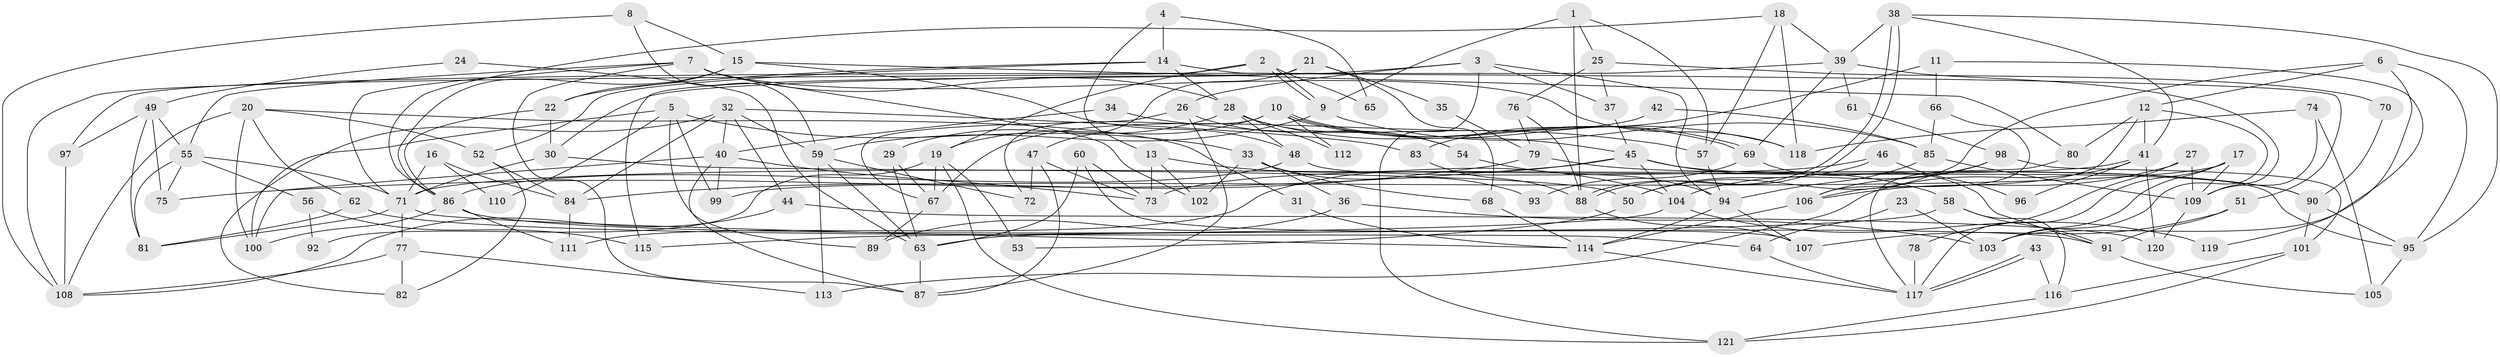 // coarse degree distribution, {7: 0.13114754098360656, 4: 0.22950819672131148, 9: 0.06557377049180328, 11: 0.03278688524590164, 3: 0.14754098360655737, 6: 0.08196721311475409, 10: 0.01639344262295082, 5: 0.13114754098360656, 8: 0.03278688524590164, 13: 0.01639344262295082, 2: 0.11475409836065574}
// Generated by graph-tools (version 1.1) at 2025/51/03/04/25 22:51:07]
// undirected, 121 vertices, 242 edges
graph export_dot {
  node [color=gray90,style=filled];
  1;
  2;
  3;
  4;
  5;
  6;
  7;
  8;
  9;
  10;
  11;
  12;
  13;
  14;
  15;
  16;
  17;
  18;
  19;
  20;
  21;
  22;
  23;
  24;
  25;
  26;
  27;
  28;
  29;
  30;
  31;
  32;
  33;
  34;
  35;
  36;
  37;
  38;
  39;
  40;
  41;
  42;
  43;
  44;
  45;
  46;
  47;
  48;
  49;
  50;
  51;
  52;
  53;
  54;
  55;
  56;
  57;
  58;
  59;
  60;
  61;
  62;
  63;
  64;
  65;
  66;
  67;
  68;
  69;
  70;
  71;
  72;
  73;
  74;
  75;
  76;
  77;
  78;
  79;
  80;
  81;
  82;
  83;
  84;
  85;
  86;
  87;
  88;
  89;
  90;
  91;
  92;
  93;
  94;
  95;
  96;
  97;
  98;
  99;
  100;
  101;
  102;
  103;
  104;
  105;
  106;
  107;
  108;
  109;
  110;
  111;
  112;
  113;
  114;
  115;
  116;
  117;
  118;
  119;
  120;
  121;
  1 -- 9;
  1 -- 88;
  1 -- 25;
  1 -- 57;
  2 -- 9;
  2 -- 9;
  2 -- 108;
  2 -- 19;
  2 -- 65;
  3 -- 94;
  3 -- 30;
  3 -- 26;
  3 -- 37;
  3 -- 121;
  4 -- 14;
  4 -- 13;
  4 -- 65;
  5 -- 100;
  5 -- 99;
  5 -- 33;
  5 -- 89;
  5 -- 110;
  6 -- 95;
  6 -- 12;
  6 -- 50;
  6 -- 103;
  7 -- 71;
  7 -- 28;
  7 -- 55;
  7 -- 87;
  7 -- 102;
  7 -- 118;
  8 -- 15;
  8 -- 108;
  8 -- 59;
  9 -- 59;
  9 -- 85;
  10 -- 118;
  10 -- 69;
  10 -- 69;
  10 -- 19;
  10 -- 72;
  10 -- 112;
  11 -- 83;
  11 -- 66;
  11 -- 119;
  12 -- 103;
  12 -- 41;
  12 -- 80;
  12 -- 106;
  13 -- 102;
  13 -- 73;
  13 -- 104;
  14 -- 52;
  14 -- 28;
  14 -- 22;
  14 -- 51;
  15 -- 22;
  15 -- 48;
  15 -- 80;
  15 -- 86;
  16 -- 71;
  16 -- 84;
  16 -- 110;
  17 -- 109;
  17 -- 117;
  17 -- 99;
  17 -- 103;
  18 -- 39;
  18 -- 57;
  18 -- 86;
  18 -- 118;
  19 -- 53;
  19 -- 67;
  19 -- 92;
  19 -- 121;
  20 -- 108;
  20 -- 100;
  20 -- 31;
  20 -- 52;
  20 -- 62;
  21 -- 47;
  21 -- 68;
  21 -- 35;
  21 -- 115;
  22 -- 86;
  22 -- 30;
  23 -- 103;
  23 -- 64;
  24 -- 49;
  24 -- 63;
  25 -- 76;
  25 -- 37;
  25 -- 70;
  26 -- 87;
  26 -- 54;
  26 -- 67;
  27 -- 106;
  27 -- 109;
  27 -- 78;
  28 -- 29;
  28 -- 45;
  28 -- 48;
  28 -- 54;
  28 -- 112;
  29 -- 63;
  29 -- 67;
  30 -- 71;
  30 -- 50;
  31 -- 114;
  32 -- 59;
  32 -- 44;
  32 -- 40;
  32 -- 82;
  32 -- 83;
  32 -- 84;
  33 -- 36;
  33 -- 68;
  33 -- 93;
  33 -- 102;
  34 -- 40;
  34 -- 57;
  35 -- 79;
  36 -- 89;
  36 -- 103;
  37 -- 45;
  38 -- 39;
  38 -- 88;
  38 -- 88;
  38 -- 41;
  38 -- 95;
  39 -- 69;
  39 -- 109;
  39 -- 61;
  39 -- 97;
  40 -- 87;
  40 -- 73;
  40 -- 99;
  40 -- 100;
  41 -- 113;
  41 -- 71;
  41 -- 96;
  41 -- 120;
  42 -- 85;
  42 -- 67;
  43 -- 117;
  43 -- 117;
  43 -- 116;
  44 -- 120;
  44 -- 108;
  45 -- 104;
  45 -- 58;
  45 -- 75;
  45 -- 90;
  45 -- 111;
  46 -- 50;
  46 -- 73;
  46 -- 96;
  47 -- 73;
  47 -- 87;
  47 -- 72;
  48 -- 86;
  48 -- 95;
  49 -- 81;
  49 -- 75;
  49 -- 55;
  49 -- 97;
  50 -- 53;
  51 -- 91;
  51 -- 107;
  52 -- 84;
  52 -- 82;
  54 -- 94;
  55 -- 56;
  55 -- 71;
  55 -- 75;
  55 -- 81;
  56 -- 115;
  56 -- 92;
  57 -- 94;
  58 -- 116;
  58 -- 63;
  58 -- 91;
  59 -- 72;
  59 -- 63;
  59 -- 113;
  60 -- 107;
  60 -- 63;
  60 -- 73;
  61 -- 98;
  62 -- 81;
  62 -- 64;
  63 -- 87;
  64 -- 117;
  66 -- 106;
  66 -- 85;
  67 -- 89;
  68 -- 114;
  69 -- 91;
  69 -- 93;
  70 -- 90;
  71 -- 77;
  71 -- 81;
  71 -- 114;
  74 -- 105;
  74 -- 118;
  74 -- 109;
  76 -- 88;
  76 -- 79;
  77 -- 82;
  77 -- 108;
  77 -- 113;
  78 -- 117;
  79 -- 90;
  79 -- 84;
  80 -- 117;
  83 -- 88;
  84 -- 111;
  85 -- 94;
  85 -- 109;
  86 -- 91;
  86 -- 100;
  86 -- 111;
  88 -- 107;
  90 -- 95;
  90 -- 101;
  91 -- 105;
  94 -- 114;
  94 -- 107;
  95 -- 105;
  97 -- 108;
  98 -- 106;
  98 -- 101;
  98 -- 104;
  101 -- 121;
  101 -- 116;
  104 -- 115;
  104 -- 119;
  106 -- 114;
  109 -- 120;
  114 -- 117;
  116 -- 121;
}
